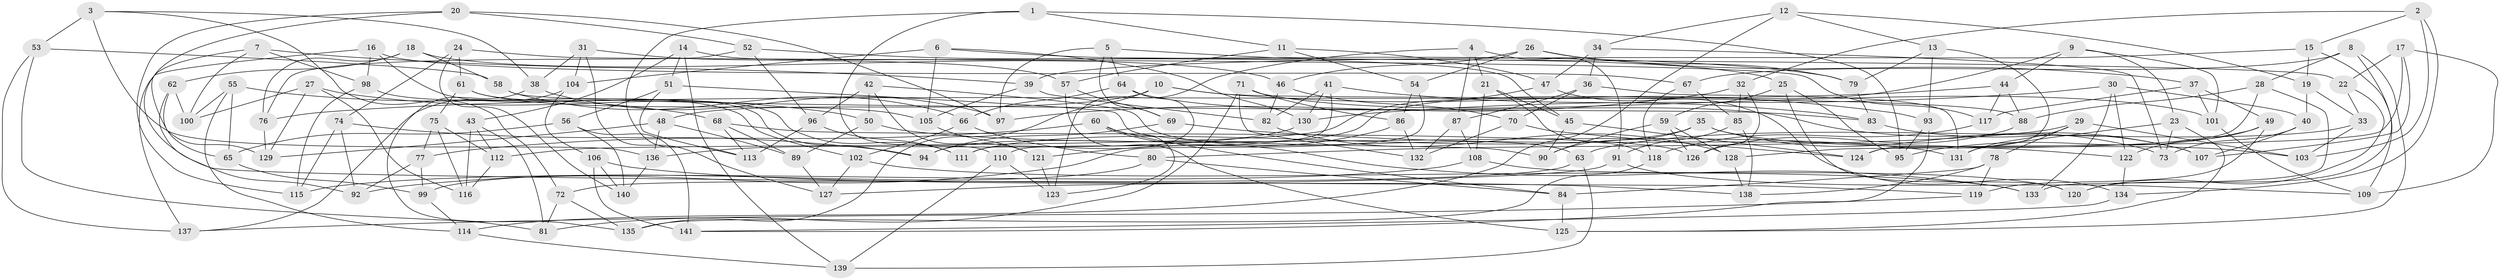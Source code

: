 // Generated by graph-tools (version 1.1) at 2025/50/03/09/25 03:50:47]
// undirected, 141 vertices, 282 edges
graph export_dot {
graph [start="1"]
  node [color=gray90,style=filled];
  1;
  2;
  3;
  4;
  5;
  6;
  7;
  8;
  9;
  10;
  11;
  12;
  13;
  14;
  15;
  16;
  17;
  18;
  19;
  20;
  21;
  22;
  23;
  24;
  25;
  26;
  27;
  28;
  29;
  30;
  31;
  32;
  33;
  34;
  35;
  36;
  37;
  38;
  39;
  40;
  41;
  42;
  43;
  44;
  45;
  46;
  47;
  48;
  49;
  50;
  51;
  52;
  53;
  54;
  55;
  56;
  57;
  58;
  59;
  60;
  61;
  62;
  63;
  64;
  65;
  66;
  67;
  68;
  69;
  70;
  71;
  72;
  73;
  74;
  75;
  76;
  77;
  78;
  79;
  80;
  81;
  82;
  83;
  84;
  85;
  86;
  87;
  88;
  89;
  90;
  91;
  92;
  93;
  94;
  95;
  96;
  97;
  98;
  99;
  100;
  101;
  102;
  103;
  104;
  105;
  106;
  107;
  108;
  109;
  110;
  111;
  112;
  113;
  114;
  115;
  116;
  117;
  118;
  119;
  120;
  121;
  122;
  123;
  124;
  125;
  126;
  127;
  128;
  129;
  130;
  131;
  132;
  133;
  134;
  135;
  136;
  137;
  138;
  139;
  140;
  141;
  1 -- 113;
  1 -- 110;
  1 -- 11;
  1 -- 95;
  2 -- 134;
  2 -- 32;
  2 -- 15;
  2 -- 103;
  3 -- 38;
  3 -- 53;
  3 -- 136;
  3 -- 72;
  4 -- 87;
  4 -- 21;
  4 -- 123;
  4 -- 91;
  5 -- 25;
  5 -- 69;
  5 -- 64;
  5 -- 97;
  6 -- 105;
  6 -- 130;
  6 -- 22;
  6 -- 104;
  7 -- 98;
  7 -- 119;
  7 -- 100;
  7 -- 39;
  8 -- 125;
  8 -- 67;
  8 -- 120;
  8 -- 28;
  9 -- 101;
  9 -- 94;
  9 -- 44;
  9 -- 23;
  10 -- 135;
  10 -- 48;
  10 -- 88;
  10 -- 93;
  11 -- 57;
  11 -- 54;
  11 -- 47;
  12 -- 13;
  12 -- 114;
  12 -- 34;
  12 -- 19;
  13 -- 93;
  13 -- 79;
  13 -- 124;
  14 -- 45;
  14 -- 139;
  14 -- 43;
  14 -- 51;
  15 -- 109;
  15 -- 19;
  15 -- 39;
  16 -- 98;
  16 -- 67;
  16 -- 94;
  16 -- 137;
  17 -- 109;
  17 -- 22;
  17 -- 124;
  17 -- 107;
  18 -- 46;
  18 -- 62;
  18 -- 58;
  18 -- 76;
  19 -- 40;
  19 -- 33;
  20 -- 97;
  20 -- 129;
  20 -- 115;
  20 -- 52;
  21 -- 118;
  21 -- 45;
  21 -- 108;
  22 -- 33;
  22 -- 120;
  23 -- 125;
  23 -- 131;
  23 -- 73;
  24 -- 140;
  24 -- 61;
  24 -- 74;
  24 -- 117;
  25 -- 120;
  25 -- 95;
  25 -- 59;
  26 -- 54;
  26 -- 37;
  26 -- 79;
  26 -- 46;
  27 -- 50;
  27 -- 129;
  27 -- 100;
  27 -- 116;
  28 -- 88;
  28 -- 128;
  28 -- 133;
  29 -- 78;
  29 -- 103;
  29 -- 80;
  29 -- 131;
  30 -- 130;
  30 -- 122;
  30 -- 40;
  30 -- 133;
  31 -- 57;
  31 -- 127;
  31 -- 104;
  31 -- 38;
  32 -- 97;
  32 -- 126;
  32 -- 85;
  33 -- 103;
  33 -- 63;
  34 -- 36;
  34 -- 47;
  34 -- 73;
  35 -- 111;
  35 -- 103;
  35 -- 73;
  35 -- 90;
  36 -- 70;
  36 -- 131;
  36 -- 87;
  37 -- 101;
  37 -- 117;
  37 -- 49;
  38 -- 97;
  38 -- 135;
  39 -- 82;
  39 -- 105;
  40 -- 107;
  40 -- 73;
  41 -- 82;
  41 -- 83;
  41 -- 110;
  41 -- 130;
  42 -- 121;
  42 -- 96;
  42 -- 50;
  42 -- 63;
  43 -- 81;
  43 -- 112;
  43 -- 116;
  44 -- 88;
  44 -- 76;
  44 -- 117;
  45 -- 90;
  45 -- 124;
  46 -- 70;
  46 -- 82;
  47 -- 112;
  47 -- 134;
  48 -- 89;
  48 -- 136;
  48 -- 129;
  49 -- 119;
  49 -- 95;
  49 -- 122;
  50 -- 131;
  50 -- 89;
  51 -- 113;
  51 -- 90;
  51 -- 56;
  52 -- 76;
  52 -- 79;
  52 -- 96;
  53 -- 137;
  53 -- 58;
  53 -- 81;
  54 -- 86;
  54 -- 92;
  55 -- 65;
  55 -- 114;
  55 -- 100;
  55 -- 68;
  56 -- 140;
  56 -- 65;
  56 -- 141;
  57 -- 69;
  57 -- 125;
  58 -- 66;
  58 -- 83;
  59 -- 128;
  59 -- 90;
  59 -- 126;
  60 -- 133;
  60 -- 123;
  60 -- 77;
  60 -- 84;
  61 -- 111;
  61 -- 105;
  61 -- 75;
  62 -- 92;
  62 -- 65;
  62 -- 100;
  63 -- 139;
  63 -- 72;
  64 -- 107;
  64 -- 111;
  64 -- 66;
  65 -- 99;
  66 -- 80;
  66 -- 102;
  67 -- 118;
  67 -- 85;
  68 -- 89;
  68 -- 126;
  68 -- 113;
  69 -- 122;
  69 -- 94;
  70 -- 124;
  70 -- 132;
  71 -- 81;
  71 -- 101;
  71 -- 86;
  71 -- 132;
  72 -- 135;
  72 -- 81;
  74 -- 92;
  74 -- 94;
  74 -- 115;
  75 -- 116;
  75 -- 77;
  75 -- 112;
  76 -- 129;
  77 -- 92;
  77 -- 99;
  78 -- 84;
  78 -- 138;
  78 -- 119;
  79 -- 83;
  80 -- 84;
  80 -- 99;
  82 -- 128;
  83 -- 107;
  84 -- 125;
  85 -- 91;
  85 -- 138;
  86 -- 132;
  86 -- 121;
  87 -- 132;
  87 -- 108;
  88 -- 126;
  89 -- 127;
  91 -- 127;
  91 -- 109;
  93 -- 141;
  93 -- 95;
  96 -- 111;
  96 -- 113;
  98 -- 115;
  98 -- 102;
  99 -- 114;
  101 -- 109;
  102 -- 127;
  102 -- 133;
  104 -- 106;
  104 -- 137;
  105 -- 121;
  106 -- 140;
  106 -- 141;
  106 -- 138;
  108 -- 120;
  108 -- 115;
  110 -- 123;
  110 -- 139;
  112 -- 116;
  114 -- 139;
  117 -- 118;
  118 -- 135;
  119 -- 137;
  121 -- 123;
  122 -- 134;
  128 -- 138;
  130 -- 136;
  134 -- 141;
  136 -- 140;
}
